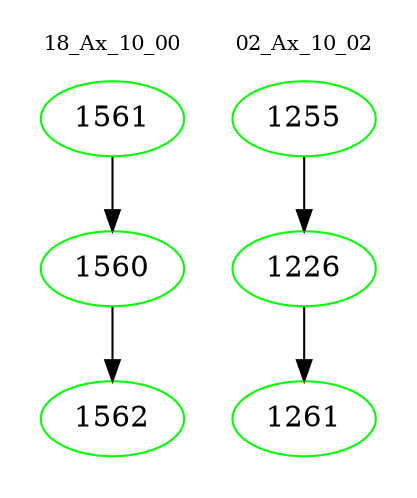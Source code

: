 digraph{
subgraph cluster_0 {
color = white
label = "18_Ax_10_00";
fontsize=10;
T0_1561 [label="1561", color="green"]
T0_1561 -> T0_1560 [color="black"]
T0_1560 [label="1560", color="green"]
T0_1560 -> T0_1562 [color="black"]
T0_1562 [label="1562", color="green"]
}
subgraph cluster_1 {
color = white
label = "02_Ax_10_02";
fontsize=10;
T1_1255 [label="1255", color="green"]
T1_1255 -> T1_1226 [color="black"]
T1_1226 [label="1226", color="green"]
T1_1226 -> T1_1261 [color="black"]
T1_1261 [label="1261", color="green"]
}
}
